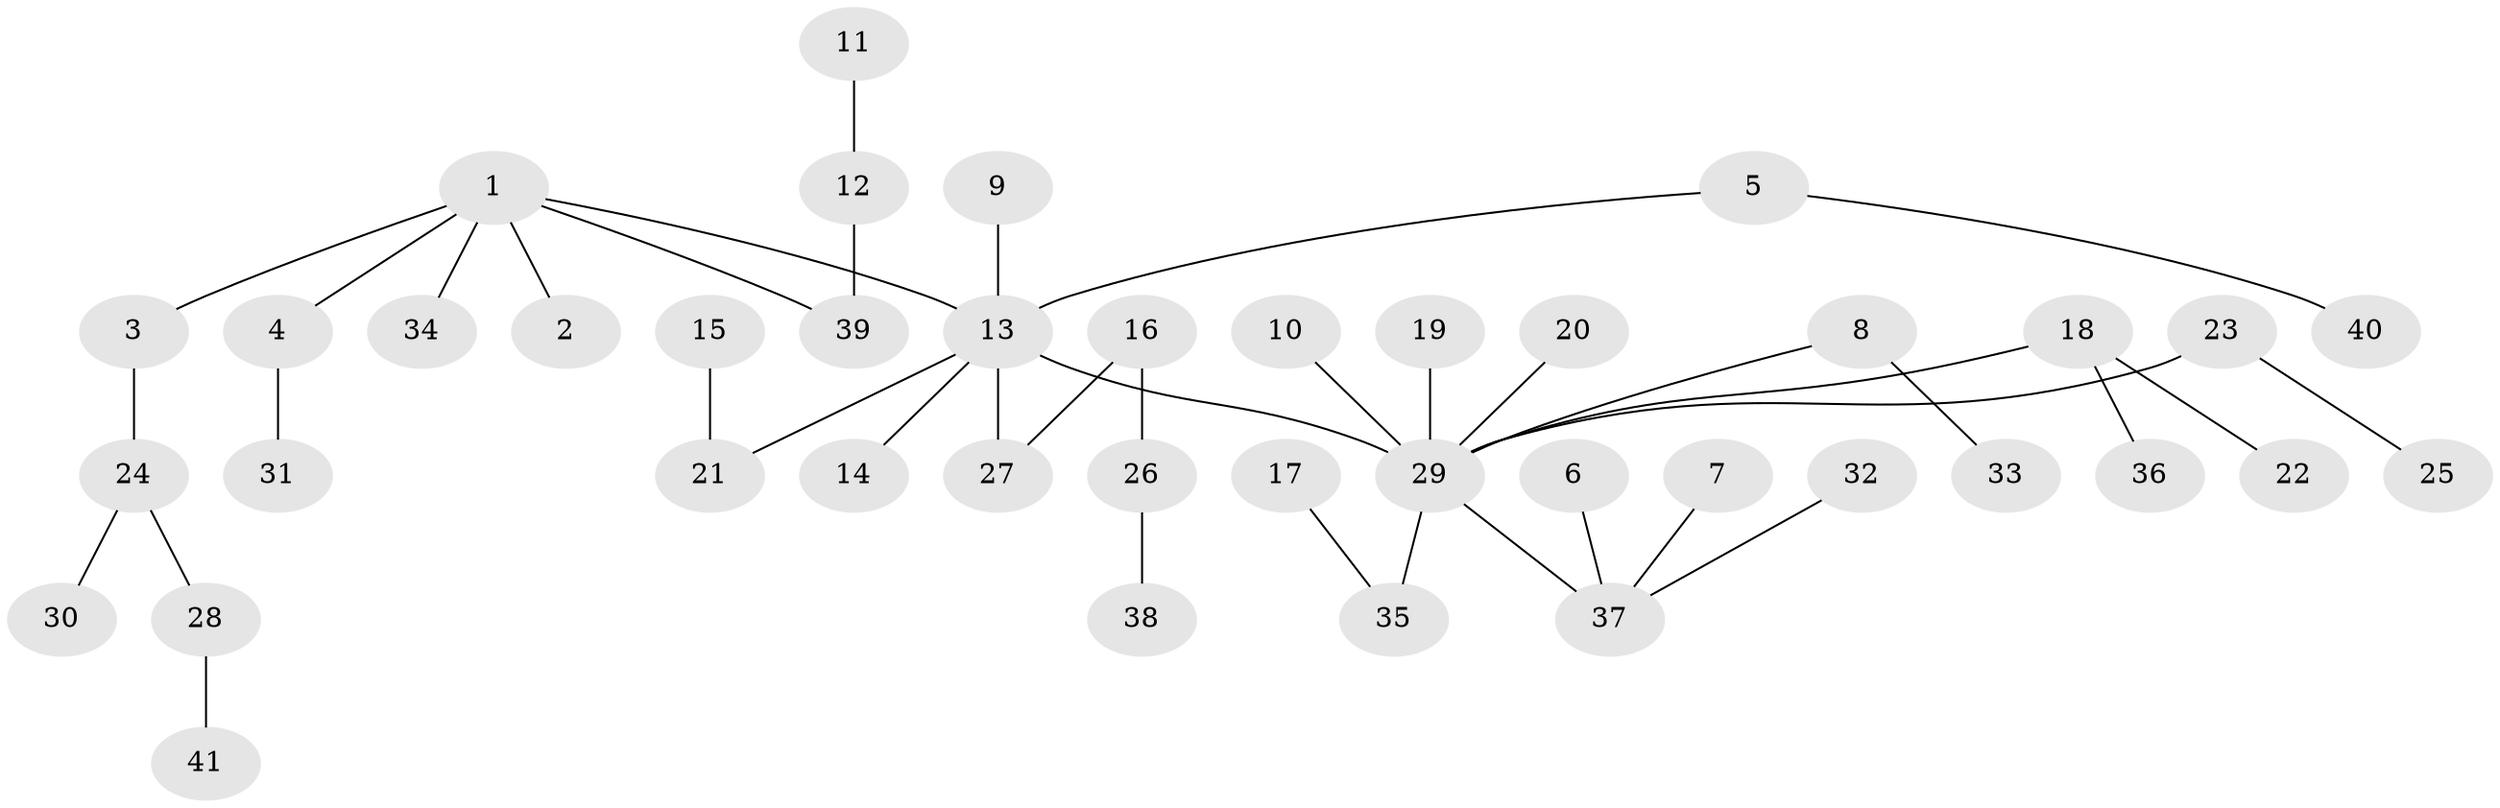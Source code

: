 // original degree distribution, {2: 0.2839506172839506, 6: 0.024691358024691357, 8: 0.012345679012345678, 4: 0.06172839506172839, 3: 0.12345679012345678, 5: 0.012345679012345678, 1: 0.48148148148148145}
// Generated by graph-tools (version 1.1) at 2025/50/03/09/25 03:50:26]
// undirected, 41 vertices, 40 edges
graph export_dot {
graph [start="1"]
  node [color=gray90,style=filled];
  1;
  2;
  3;
  4;
  5;
  6;
  7;
  8;
  9;
  10;
  11;
  12;
  13;
  14;
  15;
  16;
  17;
  18;
  19;
  20;
  21;
  22;
  23;
  24;
  25;
  26;
  27;
  28;
  29;
  30;
  31;
  32;
  33;
  34;
  35;
  36;
  37;
  38;
  39;
  40;
  41;
  1 -- 2 [weight=1.0];
  1 -- 3 [weight=1.0];
  1 -- 4 [weight=1.0];
  1 -- 13 [weight=1.0];
  1 -- 34 [weight=1.0];
  1 -- 39 [weight=1.0];
  3 -- 24 [weight=1.0];
  4 -- 31 [weight=1.0];
  5 -- 13 [weight=1.0];
  5 -- 40 [weight=1.0];
  6 -- 37 [weight=1.0];
  7 -- 37 [weight=1.0];
  8 -- 29 [weight=1.0];
  8 -- 33 [weight=1.0];
  9 -- 13 [weight=1.0];
  10 -- 29 [weight=1.0];
  11 -- 12 [weight=1.0];
  12 -- 39 [weight=1.0];
  13 -- 14 [weight=1.0];
  13 -- 21 [weight=1.0];
  13 -- 27 [weight=1.0];
  13 -- 29 [weight=1.0];
  15 -- 21 [weight=1.0];
  16 -- 26 [weight=1.0];
  16 -- 27 [weight=1.0];
  17 -- 35 [weight=1.0];
  18 -- 22 [weight=1.0];
  18 -- 29 [weight=1.0];
  18 -- 36 [weight=1.0];
  19 -- 29 [weight=1.0];
  20 -- 29 [weight=1.0];
  23 -- 25 [weight=1.0];
  23 -- 29 [weight=1.0];
  24 -- 28 [weight=1.0];
  24 -- 30 [weight=1.0];
  26 -- 38 [weight=1.0];
  28 -- 41 [weight=1.0];
  29 -- 35 [weight=1.0];
  29 -- 37 [weight=1.0];
  32 -- 37 [weight=1.0];
}
